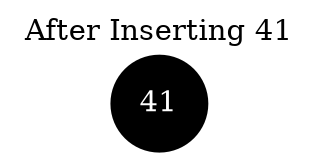 digraph {
	node [shape=circle]
	graph [label="After Inserting 41" labelloc=t]
	41 [fillcolor=black fontcolor=white style=filled]
}
